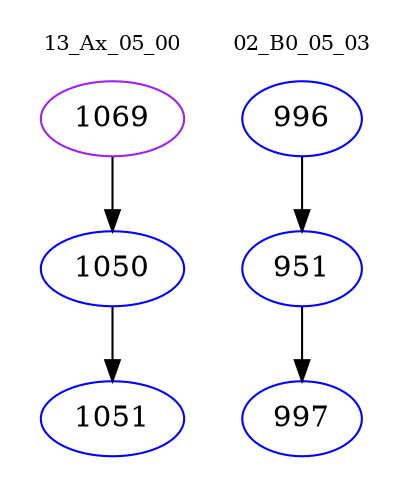 digraph{
subgraph cluster_0 {
color = white
label = "13_Ax_05_00";
fontsize=10;
T0_1069 [label="1069", color="purple"]
T0_1069 -> T0_1050 [color="black"]
T0_1050 [label="1050", color="blue"]
T0_1050 -> T0_1051 [color="black"]
T0_1051 [label="1051", color="blue"]
}
subgraph cluster_1 {
color = white
label = "02_B0_05_03";
fontsize=10;
T1_996 [label="996", color="blue"]
T1_996 -> T1_951 [color="black"]
T1_951 [label="951", color="blue"]
T1_951 -> T1_997 [color="black"]
T1_997 [label="997", color="blue"]
}
}
